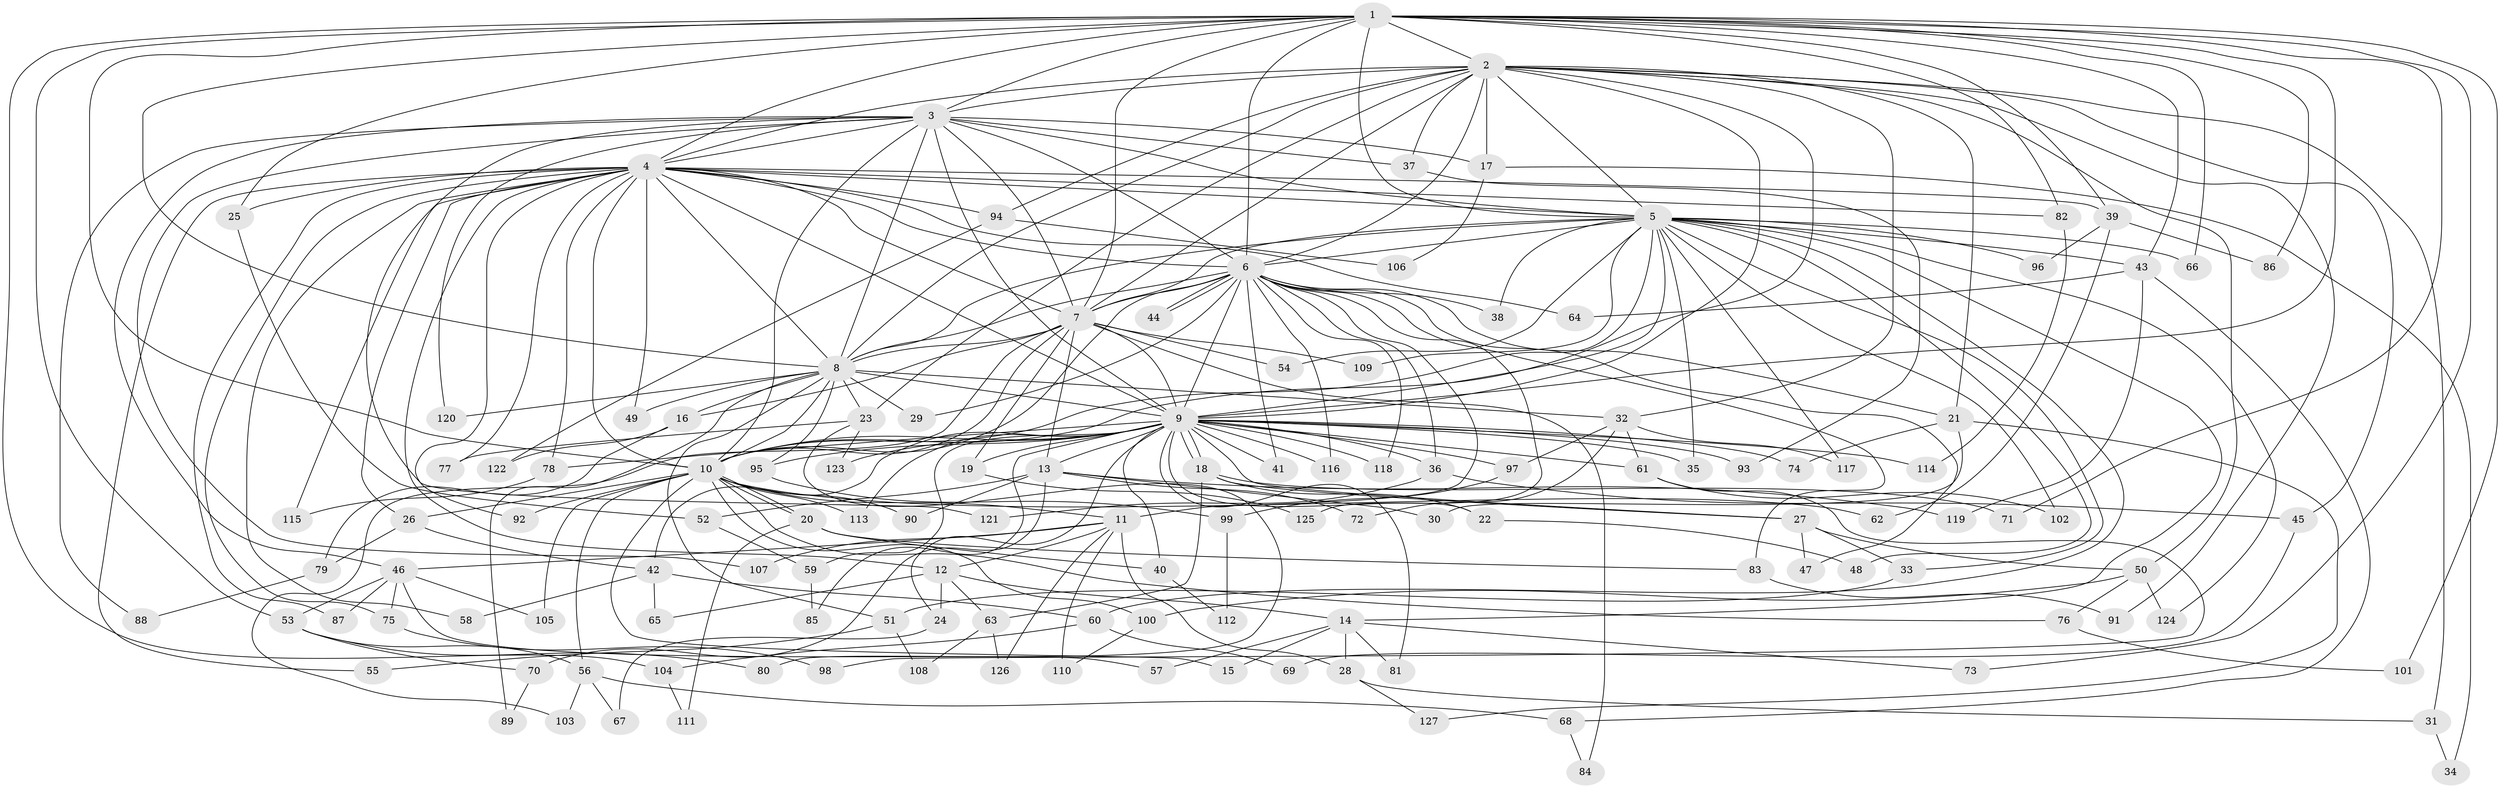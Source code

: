 // coarse degree distribution, {19: 0.033707865168539325, 22: 0.011235955056179775, 32: 0.011235955056179775, 6: 0.02247191011235955, 7: 0.02247191011235955, 4: 0.12359550561797752, 3: 0.24719101123595505, 2: 0.3258426966292135, 20: 0.02247191011235955, 1: 0.011235955056179775, 5: 0.11235955056179775, 16: 0.011235955056179775, 15: 0.02247191011235955, 8: 0.02247191011235955}
// Generated by graph-tools (version 1.1) at 2025/36/03/04/25 23:36:16]
// undirected, 127 vertices, 279 edges
graph export_dot {
  node [color=gray90,style=filled];
  1;
  2;
  3;
  4;
  5;
  6;
  7;
  8;
  9;
  10;
  11;
  12;
  13;
  14;
  15;
  16;
  17;
  18;
  19;
  20;
  21;
  22;
  23;
  24;
  25;
  26;
  27;
  28;
  29;
  30;
  31;
  32;
  33;
  34;
  35;
  36;
  37;
  38;
  39;
  40;
  41;
  42;
  43;
  44;
  45;
  46;
  47;
  48;
  49;
  50;
  51;
  52;
  53;
  54;
  55;
  56;
  57;
  58;
  59;
  60;
  61;
  62;
  63;
  64;
  65;
  66;
  67;
  68;
  69;
  70;
  71;
  72;
  73;
  74;
  75;
  76;
  77;
  78;
  79;
  80;
  81;
  82;
  83;
  84;
  85;
  86;
  87;
  88;
  89;
  90;
  91;
  92;
  93;
  94;
  95;
  96;
  97;
  98;
  99;
  100;
  101;
  102;
  103;
  104;
  105;
  106;
  107;
  108;
  109;
  110;
  111;
  112;
  113;
  114;
  115;
  116;
  117;
  118;
  119;
  120;
  121;
  122;
  123;
  124;
  125;
  126;
  127;
  1 -- 2;
  1 -- 3;
  1 -- 4;
  1 -- 5;
  1 -- 6;
  1 -- 7;
  1 -- 8;
  1 -- 9;
  1 -- 10;
  1 -- 25;
  1 -- 39;
  1 -- 43;
  1 -- 53;
  1 -- 66;
  1 -- 71;
  1 -- 73;
  1 -- 82;
  1 -- 86;
  1 -- 101;
  1 -- 104;
  2 -- 3;
  2 -- 4;
  2 -- 5;
  2 -- 6;
  2 -- 7;
  2 -- 8;
  2 -- 9;
  2 -- 10;
  2 -- 17;
  2 -- 21;
  2 -- 23;
  2 -- 31;
  2 -- 32;
  2 -- 37;
  2 -- 45;
  2 -- 50;
  2 -- 91;
  2 -- 94;
  3 -- 4;
  3 -- 5;
  3 -- 6;
  3 -- 7;
  3 -- 8;
  3 -- 9;
  3 -- 10;
  3 -- 17;
  3 -- 37;
  3 -- 46;
  3 -- 88;
  3 -- 107;
  3 -- 120;
  3 -- 121;
  4 -- 5;
  4 -- 6;
  4 -- 7;
  4 -- 8;
  4 -- 9;
  4 -- 10;
  4 -- 12;
  4 -- 25;
  4 -- 26;
  4 -- 39;
  4 -- 49;
  4 -- 55;
  4 -- 58;
  4 -- 64;
  4 -- 75;
  4 -- 77;
  4 -- 78;
  4 -- 82;
  4 -- 87;
  4 -- 92;
  4 -- 94;
  4 -- 115;
  5 -- 6;
  5 -- 7;
  5 -- 8;
  5 -- 9;
  5 -- 10;
  5 -- 14;
  5 -- 33;
  5 -- 35;
  5 -- 38;
  5 -- 43;
  5 -- 48;
  5 -- 54;
  5 -- 60;
  5 -- 66;
  5 -- 96;
  5 -- 102;
  5 -- 109;
  5 -- 117;
  5 -- 124;
  6 -- 7;
  6 -- 8;
  6 -- 9;
  6 -- 10;
  6 -- 11;
  6 -- 21;
  6 -- 29;
  6 -- 36;
  6 -- 38;
  6 -- 41;
  6 -- 44;
  6 -- 44;
  6 -- 47;
  6 -- 83;
  6 -- 116;
  6 -- 118;
  6 -- 125;
  7 -- 8;
  7 -- 9;
  7 -- 10;
  7 -- 13;
  7 -- 16;
  7 -- 19;
  7 -- 54;
  7 -- 84;
  7 -- 103;
  7 -- 109;
  8 -- 9;
  8 -- 10;
  8 -- 16;
  8 -- 23;
  8 -- 29;
  8 -- 32;
  8 -- 49;
  8 -- 51;
  8 -- 89;
  8 -- 95;
  8 -- 120;
  9 -- 10;
  9 -- 13;
  9 -- 18;
  9 -- 18;
  9 -- 19;
  9 -- 22;
  9 -- 24;
  9 -- 27;
  9 -- 35;
  9 -- 36;
  9 -- 40;
  9 -- 41;
  9 -- 42;
  9 -- 59;
  9 -- 61;
  9 -- 74;
  9 -- 78;
  9 -- 81;
  9 -- 85;
  9 -- 93;
  9 -- 95;
  9 -- 97;
  9 -- 113;
  9 -- 114;
  9 -- 116;
  9 -- 118;
  9 -- 123;
  10 -- 11;
  10 -- 15;
  10 -- 20;
  10 -- 20;
  10 -- 26;
  10 -- 56;
  10 -- 62;
  10 -- 76;
  10 -- 90;
  10 -- 92;
  10 -- 100;
  10 -- 105;
  10 -- 113;
  11 -- 12;
  11 -- 28;
  11 -- 46;
  11 -- 107;
  11 -- 110;
  11 -- 126;
  12 -- 14;
  12 -- 24;
  12 -- 63;
  12 -- 65;
  13 -- 30;
  13 -- 52;
  13 -- 70;
  13 -- 72;
  13 -- 90;
  13 -- 119;
  14 -- 15;
  14 -- 28;
  14 -- 57;
  14 -- 73;
  14 -- 81;
  16 -- 79;
  16 -- 122;
  17 -- 34;
  17 -- 106;
  18 -- 22;
  18 -- 27;
  18 -- 63;
  18 -- 71;
  19 -- 125;
  20 -- 40;
  20 -- 83;
  20 -- 111;
  21 -- 30;
  21 -- 74;
  21 -- 127;
  22 -- 48;
  23 -- 77;
  23 -- 80;
  23 -- 123;
  24 -- 67;
  25 -- 52;
  26 -- 42;
  26 -- 79;
  27 -- 33;
  27 -- 47;
  27 -- 50;
  28 -- 31;
  28 -- 127;
  31 -- 34;
  32 -- 61;
  32 -- 72;
  32 -- 97;
  32 -- 117;
  33 -- 51;
  36 -- 45;
  36 -- 121;
  37 -- 93;
  39 -- 62;
  39 -- 86;
  39 -- 96;
  40 -- 112;
  42 -- 58;
  42 -- 60;
  42 -- 65;
  43 -- 64;
  43 -- 68;
  43 -- 119;
  45 -- 69;
  46 -- 53;
  46 -- 57;
  46 -- 75;
  46 -- 87;
  46 -- 105;
  50 -- 76;
  50 -- 100;
  50 -- 124;
  51 -- 55;
  51 -- 108;
  52 -- 59;
  53 -- 56;
  53 -- 70;
  53 -- 80;
  56 -- 67;
  56 -- 68;
  56 -- 103;
  59 -- 85;
  60 -- 69;
  60 -- 104;
  61 -- 98;
  61 -- 102;
  63 -- 108;
  63 -- 126;
  68 -- 84;
  70 -- 89;
  75 -- 98;
  76 -- 101;
  78 -- 115;
  79 -- 88;
  82 -- 114;
  83 -- 91;
  94 -- 106;
  94 -- 122;
  95 -- 99;
  97 -- 99;
  99 -- 112;
  100 -- 110;
  104 -- 111;
}
